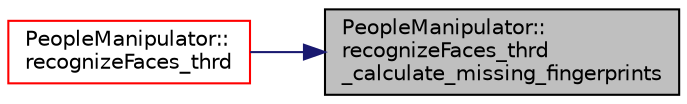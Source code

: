 digraph "PeopleManipulator::recognizeFaces_thrd_calculate_missing_fingerprints"
{
 // LATEX_PDF_SIZE
  edge [fontname="Helvetica",fontsize="10",labelfontname="Helvetica",labelfontsize="10"];
  node [fontname="Helvetica",fontsize="10",shape=record];
  rankdir="RL";
  Node1 [label="PeopleManipulator::\lrecognizeFaces_thrd\l_calculate_missing_fingerprints",height=0.2,width=0.4,color="black", fillcolor="grey75", style="filled", fontcolor="black",tooltip=" "];
  Node1 -> Node2 [dir="back",color="midnightblue",fontsize="10",style="solid",fontname="Helvetica"];
  Node2 [label="PeopleManipulator::\lrecognizeFaces_thrd",height=0.2,width=0.4,color="red", fillcolor="white", style="filled",URL="$class_people_manipulator.html#af47d2d92d0cb2becfb199f67cd4cb48c",tooltip=" "];
}
